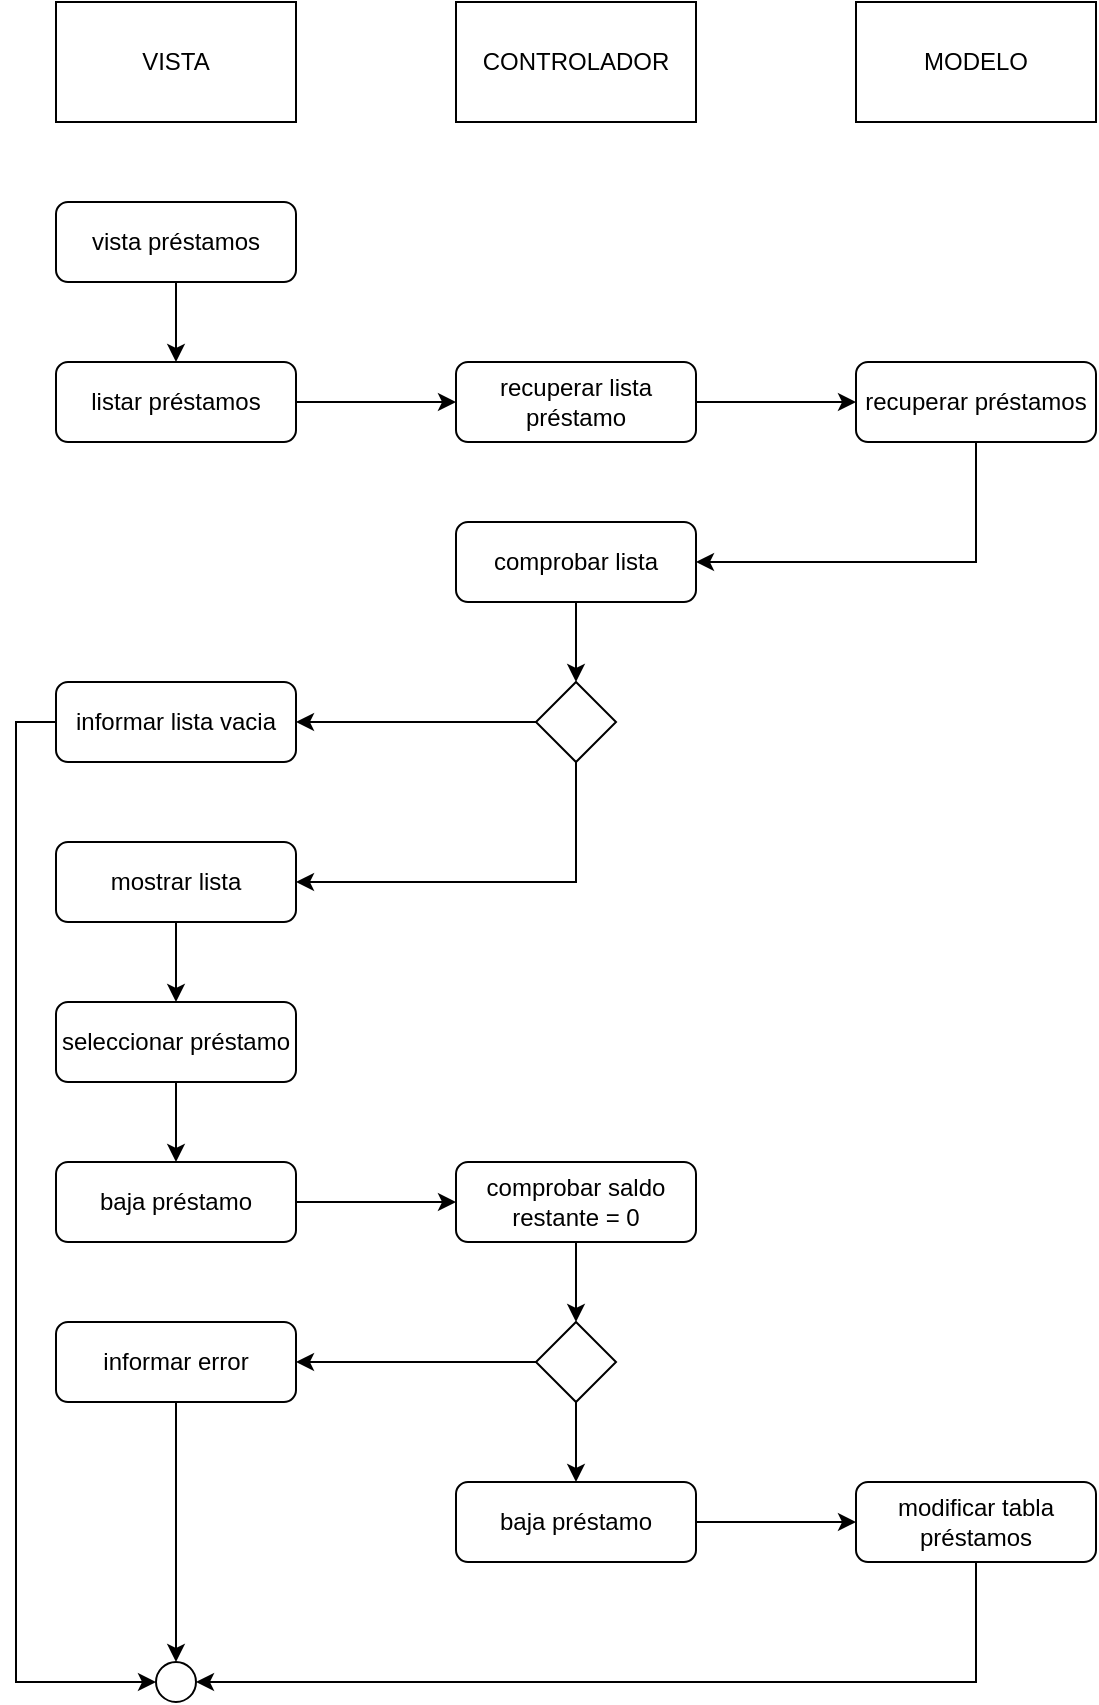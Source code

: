 <mxfile version="28.2.5">
  <diagram name="Página-1" id="isQKPNErmIR2yWjYdxqK">
    <mxGraphModel dx="1426" dy="679" grid="1" gridSize="10" guides="1" tooltips="1" connect="1" arrows="1" fold="1" page="1" pageScale="1" pageWidth="827" pageHeight="1169" math="0" shadow="0">
      <root>
        <mxCell id="0" />
        <mxCell id="1" parent="0" />
        <mxCell id="HzBCu-TyxFLCMOJDTT90-1" value="VISTA" style="rounded=0;whiteSpace=wrap;html=1;" vertex="1" parent="1">
          <mxGeometry x="120" y="20" width="120" height="60" as="geometry" />
        </mxCell>
        <mxCell id="HzBCu-TyxFLCMOJDTT90-2" value="CONTROLADOR" style="rounded=0;whiteSpace=wrap;html=1;" vertex="1" parent="1">
          <mxGeometry x="320" y="20" width="120" height="60" as="geometry" />
        </mxCell>
        <mxCell id="HzBCu-TyxFLCMOJDTT90-3" value="MODELO" style="rounded=0;whiteSpace=wrap;html=1;" vertex="1" parent="1">
          <mxGeometry x="520" y="20" width="120" height="60" as="geometry" />
        </mxCell>
        <mxCell id="HzBCu-TyxFLCMOJDTT90-4" style="edgeStyle=orthogonalEdgeStyle;rounded=0;orthogonalLoop=1;jettySize=auto;html=1;exitX=0.5;exitY=1;exitDx=0;exitDy=0;entryX=0.5;entryY=0;entryDx=0;entryDy=0;" edge="1" parent="1" source="HzBCu-TyxFLCMOJDTT90-5" target="HzBCu-TyxFLCMOJDTT90-13">
          <mxGeometry relative="1" as="geometry" />
        </mxCell>
        <mxCell id="HzBCu-TyxFLCMOJDTT90-5" value="comprobar saldo restante = 0" style="rounded=1;whiteSpace=wrap;html=1;" vertex="1" parent="1">
          <mxGeometry x="320" y="600" width="120" height="40" as="geometry" />
        </mxCell>
        <mxCell id="HzBCu-TyxFLCMOJDTT90-6" style="edgeStyle=orthogonalEdgeStyle;rounded=0;orthogonalLoop=1;jettySize=auto;html=1;exitX=0.5;exitY=1;exitDx=0;exitDy=0;entryX=0.5;entryY=0;entryDx=0;entryDy=0;" edge="1" parent="1" source="HzBCu-TyxFLCMOJDTT90-7" target="HzBCu-TyxFLCMOJDTT90-10">
          <mxGeometry relative="1" as="geometry" />
        </mxCell>
        <mxCell id="HzBCu-TyxFLCMOJDTT90-7" value="informar error" style="rounded=1;whiteSpace=wrap;html=1;" vertex="1" parent="1">
          <mxGeometry x="120" y="680" width="120" height="40" as="geometry" />
        </mxCell>
        <mxCell id="HzBCu-TyxFLCMOJDTT90-8" style="edgeStyle=orthogonalEdgeStyle;rounded=0;orthogonalLoop=1;jettySize=auto;html=1;exitX=1;exitY=0.5;exitDx=0;exitDy=0;" edge="1" parent="1" source="HzBCu-TyxFLCMOJDTT90-9" target="HzBCu-TyxFLCMOJDTT90-15">
          <mxGeometry relative="1" as="geometry" />
        </mxCell>
        <mxCell id="HzBCu-TyxFLCMOJDTT90-9" value="baja préstamo" style="rounded=1;whiteSpace=wrap;html=1;" vertex="1" parent="1">
          <mxGeometry x="320" y="760" width="120" height="40" as="geometry" />
        </mxCell>
        <mxCell id="HzBCu-TyxFLCMOJDTT90-10" value="" style="ellipse;whiteSpace=wrap;html=1;aspect=fixed;fillStyle=solid;fillColor=light-dark(#FFFFFF,#121212);" vertex="1" parent="1">
          <mxGeometry x="170" y="850" width="20" height="20" as="geometry" />
        </mxCell>
        <mxCell id="HzBCu-TyxFLCMOJDTT90-11" style="edgeStyle=orthogonalEdgeStyle;rounded=0;orthogonalLoop=1;jettySize=auto;html=1;exitX=0.5;exitY=1;exitDx=0;exitDy=0;entryX=0.5;entryY=0;entryDx=0;entryDy=0;" edge="1" parent="1" source="HzBCu-TyxFLCMOJDTT90-13" target="HzBCu-TyxFLCMOJDTT90-9">
          <mxGeometry relative="1" as="geometry" />
        </mxCell>
        <mxCell id="HzBCu-TyxFLCMOJDTT90-12" style="edgeStyle=orthogonalEdgeStyle;rounded=0;orthogonalLoop=1;jettySize=auto;html=1;exitX=0;exitY=0.5;exitDx=0;exitDy=0;" edge="1" parent="1" source="HzBCu-TyxFLCMOJDTT90-13" target="HzBCu-TyxFLCMOJDTT90-7">
          <mxGeometry relative="1" as="geometry" />
        </mxCell>
        <mxCell id="HzBCu-TyxFLCMOJDTT90-13" value="" style="rhombus;whiteSpace=wrap;html=1;" vertex="1" parent="1">
          <mxGeometry x="360" y="680" width="40" height="40" as="geometry" />
        </mxCell>
        <mxCell id="HzBCu-TyxFLCMOJDTT90-14" style="edgeStyle=orthogonalEdgeStyle;rounded=0;orthogonalLoop=1;jettySize=auto;html=1;exitX=0.5;exitY=1;exitDx=0;exitDy=0;entryX=1;entryY=0.5;entryDx=0;entryDy=0;" edge="1" parent="1" source="HzBCu-TyxFLCMOJDTT90-15" target="HzBCu-TyxFLCMOJDTT90-10">
          <mxGeometry relative="1" as="geometry" />
        </mxCell>
        <mxCell id="HzBCu-TyxFLCMOJDTT90-15" value="modificar tabla préstamos" style="rounded=1;whiteSpace=wrap;html=1;" vertex="1" parent="1">
          <mxGeometry x="520" y="760" width="120" height="40" as="geometry" />
        </mxCell>
        <mxCell id="HzBCu-TyxFLCMOJDTT90-16" style="edgeStyle=orthogonalEdgeStyle;rounded=0;orthogonalLoop=1;jettySize=auto;html=1;exitX=1;exitY=0.5;exitDx=0;exitDy=0;entryX=0;entryY=0.5;entryDx=0;entryDy=0;" edge="1" parent="1" source="HzBCu-TyxFLCMOJDTT90-17" target="HzBCu-TyxFLCMOJDTT90-5">
          <mxGeometry relative="1" as="geometry" />
        </mxCell>
        <mxCell id="HzBCu-TyxFLCMOJDTT90-17" value="baja préstamo" style="rounded=1;whiteSpace=wrap;html=1;" vertex="1" parent="1">
          <mxGeometry x="120" y="600" width="120" height="40" as="geometry" />
        </mxCell>
        <mxCell id="HzBCu-TyxFLCMOJDTT90-18" style="edgeStyle=orthogonalEdgeStyle;rounded=0;orthogonalLoop=1;jettySize=auto;html=1;exitX=0.5;exitY=1;exitDx=0;exitDy=0;entryX=0.5;entryY=0;entryDx=0;entryDy=0;" edge="1" parent="1" source="HzBCu-TyxFLCMOJDTT90-19" target="HzBCu-TyxFLCMOJDTT90-21">
          <mxGeometry relative="1" as="geometry" />
        </mxCell>
        <mxCell id="HzBCu-TyxFLCMOJDTT90-19" value="vista préstamos" style="rounded=1;whiteSpace=wrap;html=1;" vertex="1" parent="1">
          <mxGeometry x="120" y="120" width="120" height="40" as="geometry" />
        </mxCell>
        <mxCell id="HzBCu-TyxFLCMOJDTT90-20" style="edgeStyle=orthogonalEdgeStyle;rounded=0;orthogonalLoop=1;jettySize=auto;html=1;exitX=1;exitY=0.5;exitDx=0;exitDy=0;entryX=0;entryY=0.5;entryDx=0;entryDy=0;" edge="1" parent="1" source="HzBCu-TyxFLCMOJDTT90-21" target="HzBCu-TyxFLCMOJDTT90-23">
          <mxGeometry relative="1" as="geometry" />
        </mxCell>
        <mxCell id="HzBCu-TyxFLCMOJDTT90-21" value="listar préstamos" style="rounded=1;whiteSpace=wrap;html=1;" vertex="1" parent="1">
          <mxGeometry x="120" y="200" width="120" height="40" as="geometry" />
        </mxCell>
        <mxCell id="HzBCu-TyxFLCMOJDTT90-22" style="edgeStyle=orthogonalEdgeStyle;rounded=0;orthogonalLoop=1;jettySize=auto;html=1;exitX=1;exitY=0.5;exitDx=0;exitDy=0;entryX=0;entryY=0.5;entryDx=0;entryDy=0;" edge="1" parent="1" source="HzBCu-TyxFLCMOJDTT90-23" target="HzBCu-TyxFLCMOJDTT90-25">
          <mxGeometry relative="1" as="geometry" />
        </mxCell>
        <mxCell id="HzBCu-TyxFLCMOJDTT90-23" value="recuperar lista préstamo" style="rounded=1;whiteSpace=wrap;html=1;" vertex="1" parent="1">
          <mxGeometry x="320" y="200" width="120" height="40" as="geometry" />
        </mxCell>
        <mxCell id="HzBCu-TyxFLCMOJDTT90-24" style="edgeStyle=orthogonalEdgeStyle;rounded=0;orthogonalLoop=1;jettySize=auto;html=1;exitX=0.5;exitY=1;exitDx=0;exitDy=0;entryX=1;entryY=0.5;entryDx=0;entryDy=0;" edge="1" parent="1" source="HzBCu-TyxFLCMOJDTT90-25" target="HzBCu-TyxFLCMOJDTT90-30">
          <mxGeometry relative="1" as="geometry" />
        </mxCell>
        <mxCell id="HzBCu-TyxFLCMOJDTT90-25" value="recuperar préstamos" style="rounded=1;whiteSpace=wrap;html=1;" vertex="1" parent="1">
          <mxGeometry x="520" y="200" width="120" height="40" as="geometry" />
        </mxCell>
        <mxCell id="HzBCu-TyxFLCMOJDTT90-26" style="edgeStyle=orthogonalEdgeStyle;rounded=0;orthogonalLoop=1;jettySize=auto;html=1;exitX=0;exitY=0.5;exitDx=0;exitDy=0;entryX=1;entryY=0.5;entryDx=0;entryDy=0;" edge="1" parent="1" source="HzBCu-TyxFLCMOJDTT90-28" target="HzBCu-TyxFLCMOJDTT90-32">
          <mxGeometry relative="1" as="geometry" />
        </mxCell>
        <mxCell id="HzBCu-TyxFLCMOJDTT90-27" style="edgeStyle=orthogonalEdgeStyle;rounded=0;orthogonalLoop=1;jettySize=auto;html=1;exitX=0.5;exitY=1;exitDx=0;exitDy=0;entryX=1;entryY=0.5;entryDx=0;entryDy=0;" edge="1" parent="1" source="HzBCu-TyxFLCMOJDTT90-28" target="HzBCu-TyxFLCMOJDTT90-34">
          <mxGeometry relative="1" as="geometry" />
        </mxCell>
        <mxCell id="HzBCu-TyxFLCMOJDTT90-28" value="" style="rhombus;whiteSpace=wrap;html=1;" vertex="1" parent="1">
          <mxGeometry x="360" y="360" width="40" height="40" as="geometry" />
        </mxCell>
        <mxCell id="HzBCu-TyxFLCMOJDTT90-29" style="edgeStyle=orthogonalEdgeStyle;rounded=0;orthogonalLoop=1;jettySize=auto;html=1;exitX=0.5;exitY=1;exitDx=0;exitDy=0;entryX=0.5;entryY=0;entryDx=0;entryDy=0;" edge="1" parent="1" source="HzBCu-TyxFLCMOJDTT90-30" target="HzBCu-TyxFLCMOJDTT90-28">
          <mxGeometry relative="1" as="geometry" />
        </mxCell>
        <mxCell id="HzBCu-TyxFLCMOJDTT90-30" value="comprobar lista" style="rounded=1;whiteSpace=wrap;html=1;" vertex="1" parent="1">
          <mxGeometry x="320" y="280" width="120" height="40" as="geometry" />
        </mxCell>
        <mxCell id="HzBCu-TyxFLCMOJDTT90-31" style="edgeStyle=orthogonalEdgeStyle;rounded=0;orthogonalLoop=1;jettySize=auto;html=1;exitX=0;exitY=0.5;exitDx=0;exitDy=0;entryX=0;entryY=0.5;entryDx=0;entryDy=0;" edge="1" parent="1" source="HzBCu-TyxFLCMOJDTT90-32" target="HzBCu-TyxFLCMOJDTT90-10">
          <mxGeometry relative="1" as="geometry" />
        </mxCell>
        <mxCell id="HzBCu-TyxFLCMOJDTT90-32" value="informar lista vacia" style="rounded=1;whiteSpace=wrap;html=1;" vertex="1" parent="1">
          <mxGeometry x="120" y="360" width="120" height="40" as="geometry" />
        </mxCell>
        <mxCell id="HzBCu-TyxFLCMOJDTT90-33" style="edgeStyle=orthogonalEdgeStyle;rounded=0;orthogonalLoop=1;jettySize=auto;html=1;exitX=0.5;exitY=1;exitDx=0;exitDy=0;entryX=0.5;entryY=0;entryDx=0;entryDy=0;" edge="1" parent="1" source="HzBCu-TyxFLCMOJDTT90-34" target="HzBCu-TyxFLCMOJDTT90-36">
          <mxGeometry relative="1" as="geometry" />
        </mxCell>
        <mxCell id="HzBCu-TyxFLCMOJDTT90-34" value="mostrar lista" style="rounded=1;whiteSpace=wrap;html=1;" vertex="1" parent="1">
          <mxGeometry x="120" y="440" width="120" height="40" as="geometry" />
        </mxCell>
        <mxCell id="HzBCu-TyxFLCMOJDTT90-35" style="edgeStyle=orthogonalEdgeStyle;rounded=0;orthogonalLoop=1;jettySize=auto;html=1;exitX=0.5;exitY=1;exitDx=0;exitDy=0;" edge="1" parent="1" source="HzBCu-TyxFLCMOJDTT90-36" target="HzBCu-TyxFLCMOJDTT90-17">
          <mxGeometry relative="1" as="geometry" />
        </mxCell>
        <mxCell id="HzBCu-TyxFLCMOJDTT90-36" value="seleccionar préstamo" style="rounded=1;whiteSpace=wrap;html=1;" vertex="1" parent="1">
          <mxGeometry x="120" y="520" width="120" height="40" as="geometry" />
        </mxCell>
      </root>
    </mxGraphModel>
  </diagram>
</mxfile>
